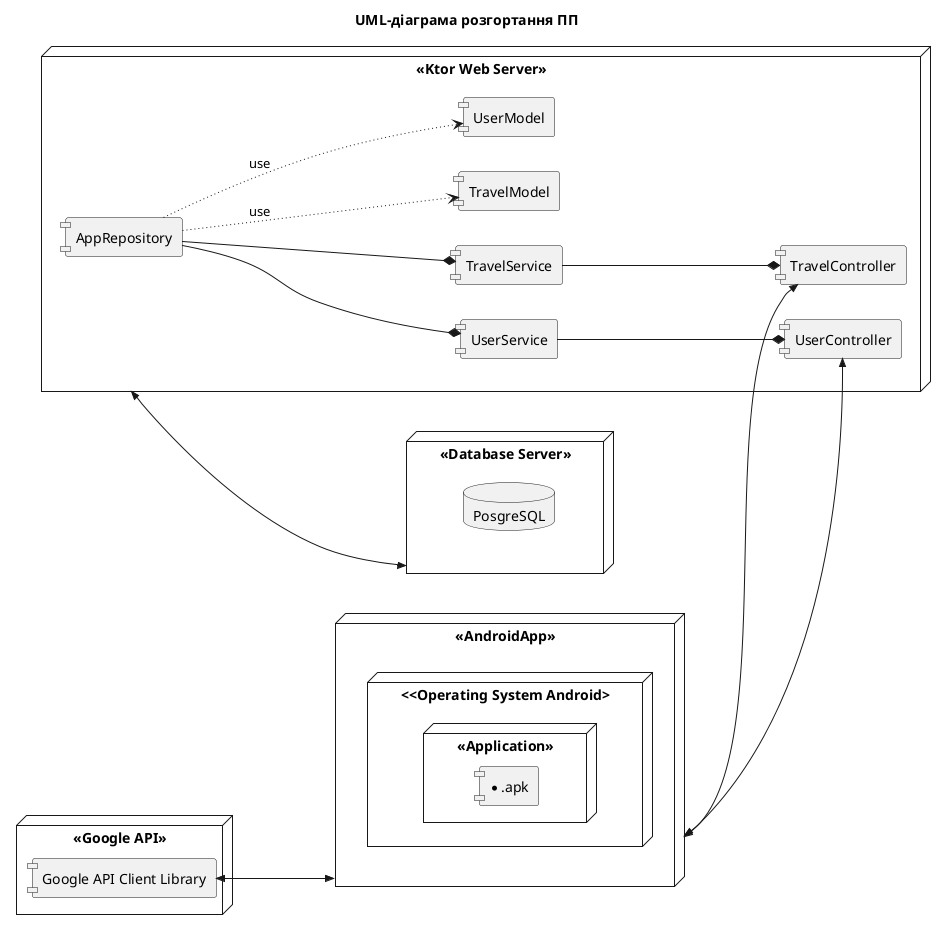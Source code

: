 @startuml
title UML-діаграма розгортання ПП

left to right direction

skinparam componentStyle uml1

node "<<AndroidApp>>" as androidapplication {
    node "<<Operating System Android>" {
        node "<<Application>>" {
            component [*.apk] as application
        }
    }
}


node "<<Ktor Web Server>>" as ktorserver {
    component [TravelController] as travelcontroller
    component [UserController] as usercontroller
    component [TravelService] as travelservice
    component [UserService] as userservice
    component [AppRepository] as apprepository
    component [TravelModel] as travelmodel
    component [UserModel] as usermodel
}

androidapplication <<-->> travelcontroller
androidapplication <<-->> usercontroller

travelservice --* travelcontroller
userservice --* usercontroller

apprepository --* travelservice
apprepository --* userservice

apprepository ~~> travelmodel : use 
apprepository ~~> usermodel : use 


node "<<Database Server>>" as serverdatabase {
    database PosgreSQL as posgtgescomponent    
}

ktorserver <<-->> serverdatabase




node "<<Google API>>" as googleapi {
	component [Google API Client Library] as googlelibrary
}

googlelibrary <<-->> androidapplication


@enduml